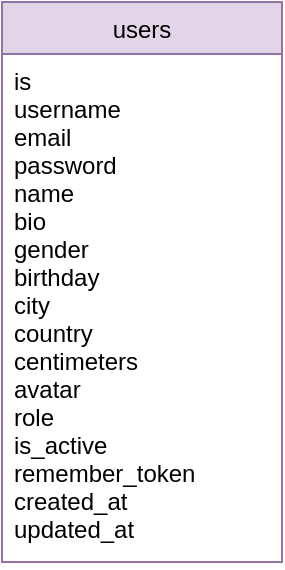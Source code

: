 <mxfile version="14.1.8" type="device"><diagram id="pG0OJkoi7xZ5R99WOOpK" name="Seite-1"><mxGraphModel dx="1106" dy="997" grid="1" gridSize="10" guides="1" tooltips="1" connect="1" arrows="1" fold="1" page="1" pageScale="1" pageWidth="827" pageHeight="1169" math="0" shadow="0"><root><mxCell id="0"/><mxCell id="1" parent="0"/><mxCell id="pGgGDRQ9fvbMyhsZvNd1-1" value="users" style="swimlane;fontStyle=0;childLayout=stackLayout;horizontal=1;startSize=26;fillColor=#e1d5e7;horizontalStack=0;resizeParent=1;resizeParentMax=0;resizeLast=0;collapsible=1;marginBottom=0;strokeColor=#9673a6;" vertex="1" parent="1"><mxGeometry x="170" y="190" width="140" height="280" as="geometry"/></mxCell><mxCell id="pGgGDRQ9fvbMyhsZvNd1-2" value="is&#10;username&#10;email&#10;password&#10;name&#10;bio&#10;gender&#10;birthday&#10;city&#10;country&#10;centimeters&#10;avatar&#10;role&#10;is_active&#10;remember_token&#10;created_at&#10;updated_at" style="text;strokeColor=none;fillColor=none;align=left;verticalAlign=top;spacingLeft=4;spacingRight=4;overflow=hidden;rotatable=0;points=[[0,0.5],[1,0.5]];portConstraint=eastwest;" vertex="1" parent="pGgGDRQ9fvbMyhsZvNd1-1"><mxGeometry y="26" width="140" height="254" as="geometry"/></mxCell></root></mxGraphModel></diagram></mxfile>